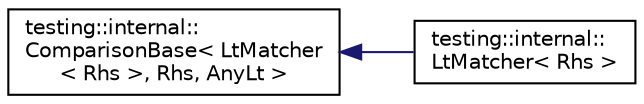 digraph "Graphical Class Hierarchy"
{
  edge [fontname="Helvetica",fontsize="10",labelfontname="Helvetica",labelfontsize="10"];
  node [fontname="Helvetica",fontsize="10",shape=record];
  rankdir="LR";
  Node1 [label="testing::internal::\lComparisonBase\< LtMatcher\l\< Rhs \>, Rhs, AnyLt \>",height=0.2,width=0.4,color="black", fillcolor="white", style="filled",URL="$classtesting_1_1internal_1_1_comparison_base.html"];
  Node1 -> Node2 [dir="back",color="midnightblue",fontsize="10",style="solid",fontname="Helvetica"];
  Node2 [label="testing::internal::\lLtMatcher\< Rhs \>",height=0.2,width=0.4,color="black", fillcolor="white", style="filled",URL="$classtesting_1_1internal_1_1_lt_matcher.html"];
}
